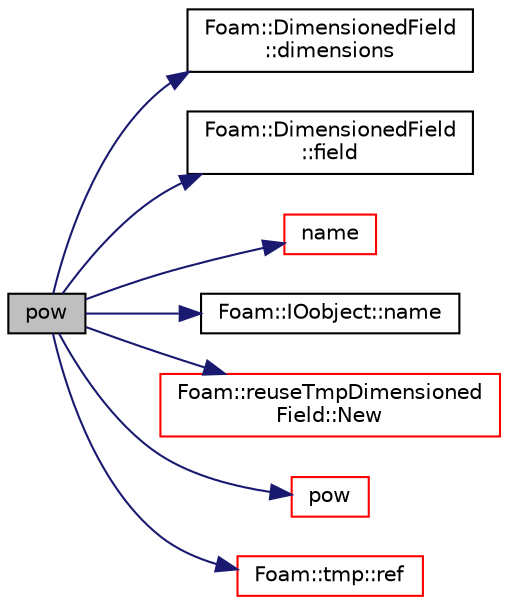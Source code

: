 digraph "pow"
{
  bgcolor="transparent";
  edge [fontname="Helvetica",fontsize="10",labelfontname="Helvetica",labelfontsize="10"];
  node [fontname="Helvetica",fontsize="10",shape=record];
  rankdir="LR";
  Node1 [label="pow",height=0.2,width=0.4,color="black", fillcolor="grey75", style="filled", fontcolor="black"];
  Node1 -> Node2 [color="midnightblue",fontsize="10",style="solid",fontname="Helvetica"];
  Node2 [label="Foam::DimensionedField\l::dimensions",height=0.2,width=0.4,color="black",URL="$a00541.html#a6098093e7de06370342a85cfae8b31f5",tooltip="Return dimensions. "];
  Node1 -> Node3 [color="midnightblue",fontsize="10",style="solid",fontname="Helvetica"];
  Node3 [label="Foam::DimensionedField\l::field",height=0.2,width=0.4,color="black",URL="$a00541.html#aadc89ab213336caf65c6c3c8bf2c9d41"];
  Node1 -> Node4 [color="midnightblue",fontsize="10",style="solid",fontname="Helvetica"];
  Node4 [label="name",height=0.2,width=0.4,color="red",URL="$a10936.html#adcb0df2bd4953cb6bb390272d8263c3a",tooltip="Return a string representation of a complex. "];
  Node1 -> Node5 [color="midnightblue",fontsize="10",style="solid",fontname="Helvetica"];
  Node5 [label="Foam::IOobject::name",height=0.2,width=0.4,color="black",URL="$a01203.html#a75b72488d2e82151b025744974919d5d",tooltip="Return name. "];
  Node1 -> Node6 [color="midnightblue",fontsize="10",style="solid",fontname="Helvetica"];
  Node6 [label="Foam::reuseTmpDimensioned\lField::New",height=0.2,width=0.4,color="red",URL="$a02229.html#ac9d5944d64c3d0f1bbd5a440270aa467"];
  Node1 -> Node7 [color="midnightblue",fontsize="10",style="solid",fontname="Helvetica"];
  Node7 [label="pow",height=0.2,width=0.4,color="red",URL="$a10936.html#a7500c8e9d27a442adc75e287de074c7c"];
  Node1 -> Node8 [color="midnightblue",fontsize="10",style="solid",fontname="Helvetica"];
  Node8 [label="Foam::tmp::ref",height=0.2,width=0.4,color="red",URL="$a02713.html#a355da090b61b5b48e7435dec5942b7e9",tooltip="Return non-const reference or generate a fatal error. "];
}

